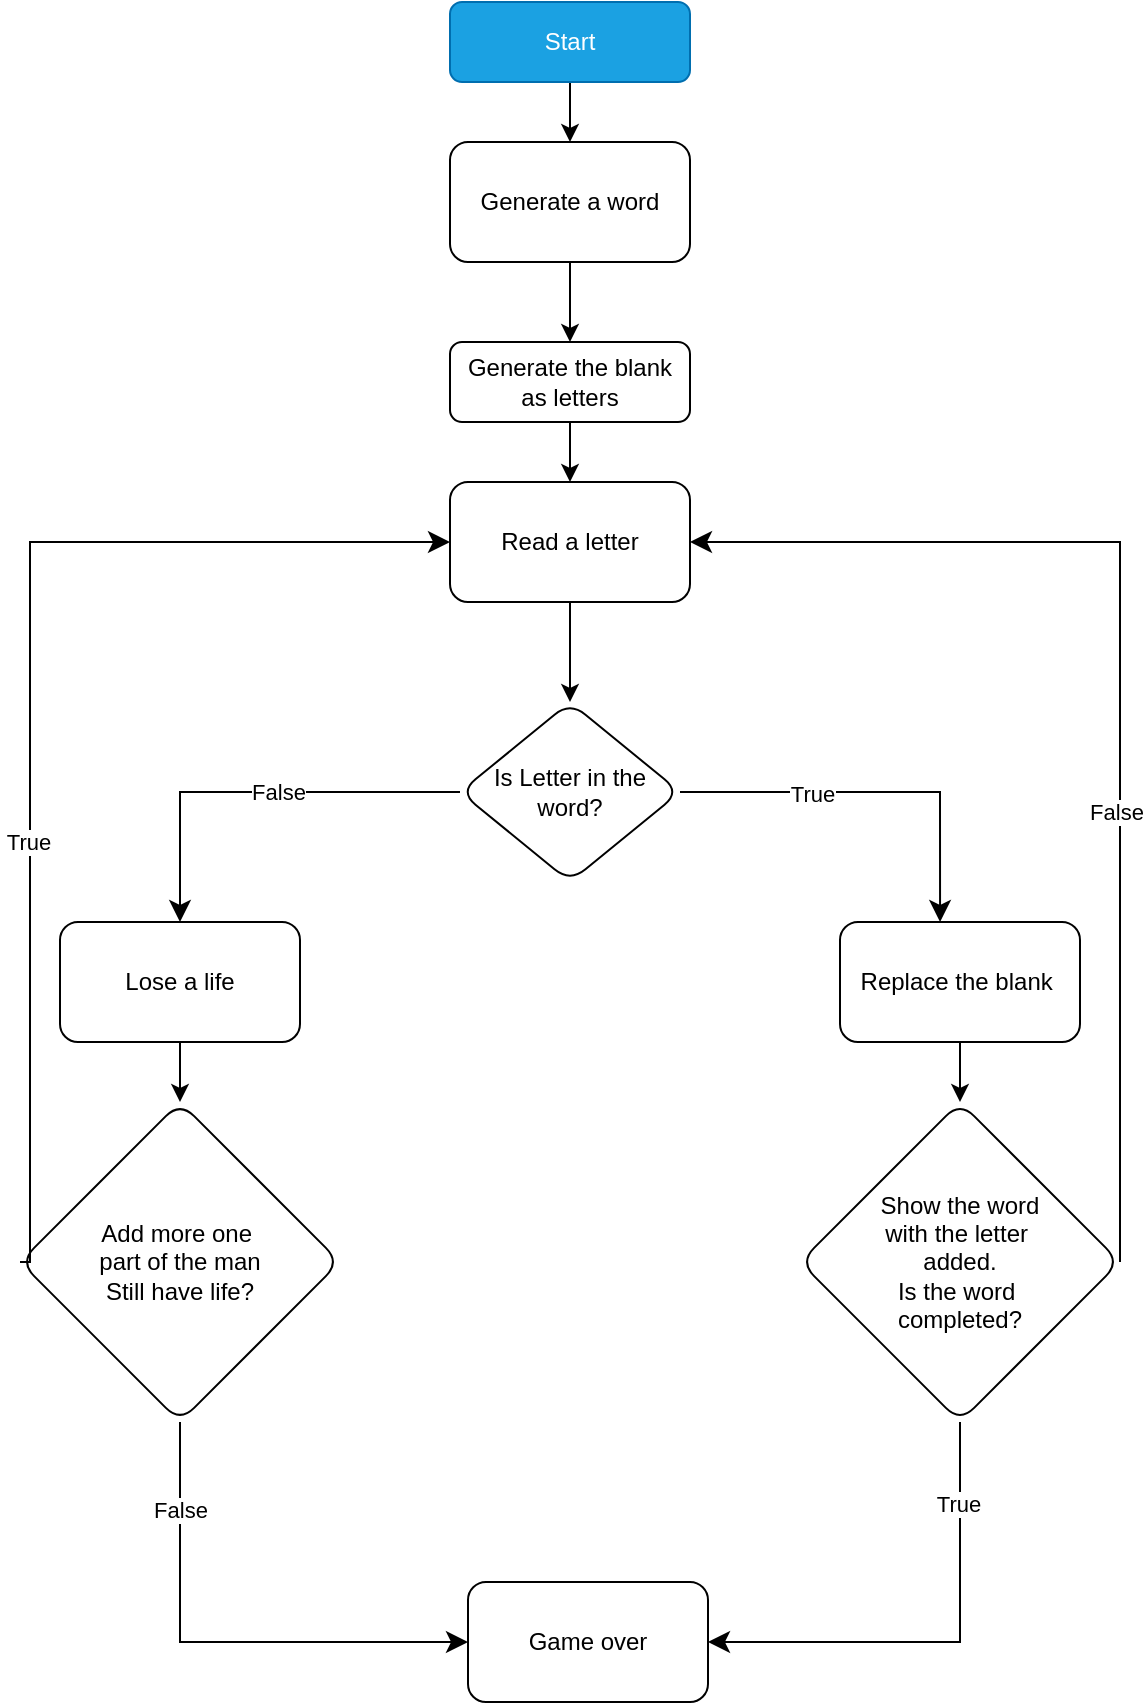 <mxfile>
    <diagram name="Page-1" id="zgPM7gteZOa85ShXtozd">
        <mxGraphModel dx="734" dy="581" grid="1" gridSize="10" guides="1" tooltips="1" connect="1" arrows="1" fold="1" page="1" pageScale="1" pageWidth="827" pageHeight="1169" math="0" shadow="0">
            <root>
                <mxCell id="0"/>
                <mxCell id="1" parent="0"/>
                <mxCell id="y4FErGMZdrNjEpd-4QFK-19" style="edgeStyle=orthogonalEdgeStyle;rounded=0;orthogonalLoop=1;jettySize=auto;html=1;" parent="1" source="y4FErGMZdrNjEpd-4QFK-3" target="y4FErGMZdrNjEpd-4QFK-18" edge="1">
                    <mxGeometry relative="1" as="geometry"/>
                </mxCell>
                <mxCell id="y4FErGMZdrNjEpd-4QFK-3" value="Start" style="rounded=1;whiteSpace=wrap;html=1;fillColor=#1ba1e2;fontColor=#ffffff;strokeColor=#006EAF;" parent="1" vertex="1">
                    <mxGeometry x="340" y="30" width="120" height="40" as="geometry"/>
                </mxCell>
                <mxCell id="y4FErGMZdrNjEpd-4QFK-7" value="" style="edgeStyle=orthogonalEdgeStyle;rounded=0;orthogonalLoop=1;jettySize=auto;html=1;entryX=0.5;entryY=0;entryDx=0;entryDy=0;" parent="1" source="y4FErGMZdrNjEpd-4QFK-4" target="19" edge="1">
                    <mxGeometry relative="1" as="geometry"/>
                </mxCell>
                <mxCell id="y4FErGMZdrNjEpd-4QFK-4" value="Generate the blank&lt;br&gt;as letters" style="whiteSpace=wrap;html=1;rounded=1;" parent="1" vertex="1">
                    <mxGeometry x="340" y="200" width="120" height="40" as="geometry"/>
                </mxCell>
                <mxCell id="y4FErGMZdrNjEpd-4QFK-8" value="Is Letter in the word?" style="rhombus;whiteSpace=wrap;html=1;rounded=1;" parent="1" vertex="1">
                    <mxGeometry x="345" y="380" width="110" height="90" as="geometry"/>
                </mxCell>
                <mxCell id="y4FErGMZdrNjEpd-4QFK-10" value="Show the word&lt;div&gt;with the letter&amp;nbsp;&lt;/div&gt;&lt;div&gt;added.&lt;/div&gt;&lt;div&gt;Is the word&amp;nbsp;&lt;/div&gt;&lt;div&gt;completed?&lt;/div&gt;" style="rhombus;whiteSpace=wrap;html=1;rounded=1;" parent="1" vertex="1">
                    <mxGeometry x="515" y="580" width="160" height="160" as="geometry"/>
                </mxCell>
                <mxCell id="y4FErGMZdrNjEpd-4QFK-13" value="Add more one&amp;nbsp;&lt;div&gt;part of the man&lt;/div&gt;&lt;div&gt;Still have life?&lt;/div&gt;" style="rhombus;whiteSpace=wrap;html=1;rounded=1;" parent="1" vertex="1">
                    <mxGeometry x="125" y="580" width="160" height="160" as="geometry"/>
                </mxCell>
                <mxCell id="y4FErGMZdrNjEpd-4QFK-21" style="edgeStyle=orthogonalEdgeStyle;rounded=0;orthogonalLoop=1;jettySize=auto;html=1;entryX=0.5;entryY=0;entryDx=0;entryDy=0;" parent="1" source="y4FErGMZdrNjEpd-4QFK-18" target="y4FErGMZdrNjEpd-4QFK-4" edge="1">
                    <mxGeometry relative="1" as="geometry"/>
                </mxCell>
                <mxCell id="y4FErGMZdrNjEpd-4QFK-18" value="Generate a word" style="rounded=1;whiteSpace=wrap;html=1;" parent="1" vertex="1">
                    <mxGeometry x="340" y="100" width="120" height="60" as="geometry"/>
                </mxCell>
                <mxCell id="y4FErGMZdrNjEpd-4QFK-40" value="" style="edgeStyle=elbowEdgeStyle;elbow=vertical;endArrow=classic;html=1;curved=0;rounded=0;endSize=8;startSize=8;exitX=1;exitY=0.5;exitDx=0;exitDy=0;entryX=1;entryY=0.5;entryDx=0;entryDy=0;" parent="1" source="y4FErGMZdrNjEpd-4QFK-10" target="19" edge="1">
                    <mxGeometry width="50" height="50" relative="1" as="geometry">
                        <mxPoint x="620" y="540" as="sourcePoint"/>
                        <mxPoint x="430" y="370" as="targetPoint"/>
                        <Array as="points">
                            <mxPoint x="570" y="300"/>
                            <mxPoint x="720" y="320"/>
                            <mxPoint x="550" y="300"/>
                            <mxPoint x="560" y="360"/>
                        </Array>
                    </mxGeometry>
                </mxCell>
                <mxCell id="y4FErGMZdrNjEpd-4QFK-41" value="False" style="edgeLabel;html=1;align=center;verticalAlign=middle;resizable=0;points=[];" parent="y4FErGMZdrNjEpd-4QFK-40" vertex="1" connectable="0">
                    <mxGeometry x="-0.215" y="2" relative="1" as="geometry">
                        <mxPoint as="offset"/>
                    </mxGeometry>
                </mxCell>
                <mxCell id="3" value="" style="edgeStyle=elbowEdgeStyle;elbow=horizontal;endArrow=classic;html=1;curved=0;rounded=0;endSize=8;startSize=8;exitX=0;exitY=0.5;exitDx=0;exitDy=0;entryX=0;entryY=0.5;entryDx=0;entryDy=0;" parent="1" source="y4FErGMZdrNjEpd-4QFK-13" target="19" edge="1">
                    <mxGeometry width="50" height="50" relative="1" as="geometry">
                        <mxPoint x="420" y="350" as="sourcePoint"/>
                        <mxPoint x="210" y="370" as="targetPoint"/>
                        <Array as="points">
                            <mxPoint x="130" y="520"/>
                            <mxPoint x="210" y="380"/>
                            <mxPoint x="210" y="460"/>
                        </Array>
                    </mxGeometry>
                </mxCell>
                <mxCell id="4" value="True" style="edgeLabel;html=1;align=center;verticalAlign=middle;resizable=0;points=[];" parent="3" vertex="1" connectable="0">
                    <mxGeometry x="-0.25" y="1" relative="1" as="geometry">
                        <mxPoint as="offset"/>
                    </mxGeometry>
                </mxCell>
                <mxCell id="13" value="Game over" style="rounded=1;whiteSpace=wrap;html=1;" parent="1" vertex="1">
                    <mxGeometry x="349" y="820" width="120" height="60" as="geometry"/>
                </mxCell>
                <mxCell id="14" value="" style="edgeStyle=elbowEdgeStyle;elbow=horizontal;endArrow=classic;html=1;curved=0;rounded=0;endSize=8;startSize=8;entryX=0;entryY=0.5;entryDx=0;entryDy=0;exitX=0.5;exitY=1;exitDx=0;exitDy=0;" parent="1" source="y4FErGMZdrNjEpd-4QFK-13" target="13" edge="1">
                    <mxGeometry width="50" height="50" relative="1" as="geometry">
                        <mxPoint x="225" y="870" as="sourcePoint"/>
                        <mxPoint x="310" y="830" as="targetPoint"/>
                        <Array as="points">
                            <mxPoint x="205" y="830"/>
                        </Array>
                    </mxGeometry>
                </mxCell>
                <mxCell id="16" value="False" style="edgeLabel;html=1;align=center;verticalAlign=middle;resizable=0;points=[];" parent="14" vertex="1" connectable="0">
                    <mxGeometry x="-0.653" relative="1" as="geometry">
                        <mxPoint as="offset"/>
                    </mxGeometry>
                </mxCell>
                <mxCell id="15" value="" style="edgeStyle=elbowEdgeStyle;elbow=horizontal;endArrow=classic;html=1;curved=0;rounded=0;endSize=8;startSize=8;exitX=0.5;exitY=1;exitDx=0;exitDy=0;entryX=1;entryY=0.5;entryDx=0;entryDy=0;" parent="1" source="y4FErGMZdrNjEpd-4QFK-10" target="13" edge="1">
                    <mxGeometry width="50" height="50" relative="1" as="geometry">
                        <mxPoint x="415" y="780" as="sourcePoint"/>
                        <mxPoint x="465" y="730" as="targetPoint"/>
                        <Array as="points">
                            <mxPoint x="595" y="800"/>
                        </Array>
                    </mxGeometry>
                </mxCell>
                <mxCell id="17" value="True" style="edgeLabel;html=1;align=center;verticalAlign=middle;resizable=0;points=[];" parent="15" vertex="1" connectable="0">
                    <mxGeometry x="-0.652" y="-1" relative="1" as="geometry">
                        <mxPoint as="offset"/>
                    </mxGeometry>
                </mxCell>
                <mxCell id="19" value="Read a letter" style="rounded=1;whiteSpace=wrap;html=1;" parent="1" vertex="1">
                    <mxGeometry x="340" y="270" width="120" height="60" as="geometry"/>
                </mxCell>
                <mxCell id="20" value="" style="endArrow=classic;html=1;exitX=0.5;exitY=1;exitDx=0;exitDy=0;" parent="1" source="19" target="y4FErGMZdrNjEpd-4QFK-8" edge="1">
                    <mxGeometry width="50" height="50" relative="1" as="geometry">
                        <mxPoint x="420" y="560" as="sourcePoint"/>
                        <mxPoint x="470" y="510" as="targetPoint"/>
                    </mxGeometry>
                </mxCell>
                <mxCell id="22" value="Replace the blank&amp;nbsp;" style="rounded=1;whiteSpace=wrap;html=1;" parent="1" vertex="1">
                    <mxGeometry x="535" y="490" width="120" height="60" as="geometry"/>
                </mxCell>
                <mxCell id="21" value="Lose a life" style="rounded=1;whiteSpace=wrap;html=1;" parent="1" vertex="1">
                    <mxGeometry x="145" y="490" width="120" height="60" as="geometry"/>
                </mxCell>
                <mxCell id="26" value="" style="edgeStyle=segmentEdgeStyle;endArrow=classic;html=1;curved=0;rounded=0;endSize=8;startSize=8;exitX=0;exitY=0.5;exitDx=0;exitDy=0;entryX=0.5;entryY=0;entryDx=0;entryDy=0;" parent="1" source="y4FErGMZdrNjEpd-4QFK-8" target="21" edge="1">
                    <mxGeometry width="50" height="50" relative="1" as="geometry">
                        <mxPoint x="420" y="560" as="sourcePoint"/>
                        <mxPoint x="390" y="490" as="targetPoint"/>
                    </mxGeometry>
                </mxCell>
                <mxCell id="27" value="False" style="edgeLabel;html=1;align=center;verticalAlign=middle;resizable=0;points=[];" parent="26" vertex="1" connectable="0">
                    <mxGeometry x="-0.112" relative="1" as="geometry">
                        <mxPoint as="offset"/>
                    </mxGeometry>
                </mxCell>
                <mxCell id="28" value="" style="endArrow=classic;html=1;exitX=0.5;exitY=1;exitDx=0;exitDy=0;entryX=0.5;entryY=0;entryDx=0;entryDy=0;" parent="1" source="21" target="y4FErGMZdrNjEpd-4QFK-13" edge="1">
                    <mxGeometry width="50" height="50" relative="1" as="geometry">
                        <mxPoint x="420" y="560" as="sourcePoint"/>
                        <mxPoint x="470" y="510" as="targetPoint"/>
                    </mxGeometry>
                </mxCell>
                <mxCell id="29" value="" style="endArrow=classic;html=1;exitX=0.5;exitY=1;exitDx=0;exitDy=0;entryX=0.5;entryY=0;entryDx=0;entryDy=0;" parent="1" source="22" target="y4FErGMZdrNjEpd-4QFK-10" edge="1">
                    <mxGeometry width="50" height="50" relative="1" as="geometry">
                        <mxPoint x="420" y="560" as="sourcePoint"/>
                        <mxPoint x="470" y="510" as="targetPoint"/>
                    </mxGeometry>
                </mxCell>
                <mxCell id="32" value="" style="edgeStyle=segmentEdgeStyle;endArrow=classic;html=1;curved=0;rounded=0;endSize=8;startSize=8;exitX=1;exitY=0.5;exitDx=0;exitDy=0;entryX=0.417;entryY=0;entryDx=0;entryDy=0;entryPerimeter=0;" parent="1" source="y4FErGMZdrNjEpd-4QFK-8" target="22" edge="1">
                    <mxGeometry width="50" height="50" relative="1" as="geometry">
                        <mxPoint x="420" y="560" as="sourcePoint"/>
                        <mxPoint x="470" y="510" as="targetPoint"/>
                    </mxGeometry>
                </mxCell>
                <mxCell id="33" value="True" style="edgeLabel;html=1;align=center;verticalAlign=middle;resizable=0;points=[];" parent="32" vertex="1" connectable="0">
                    <mxGeometry x="-0.323" y="-1" relative="1" as="geometry">
                        <mxPoint as="offset"/>
                    </mxGeometry>
                </mxCell>
            </root>
        </mxGraphModel>
    </diagram>
</mxfile>